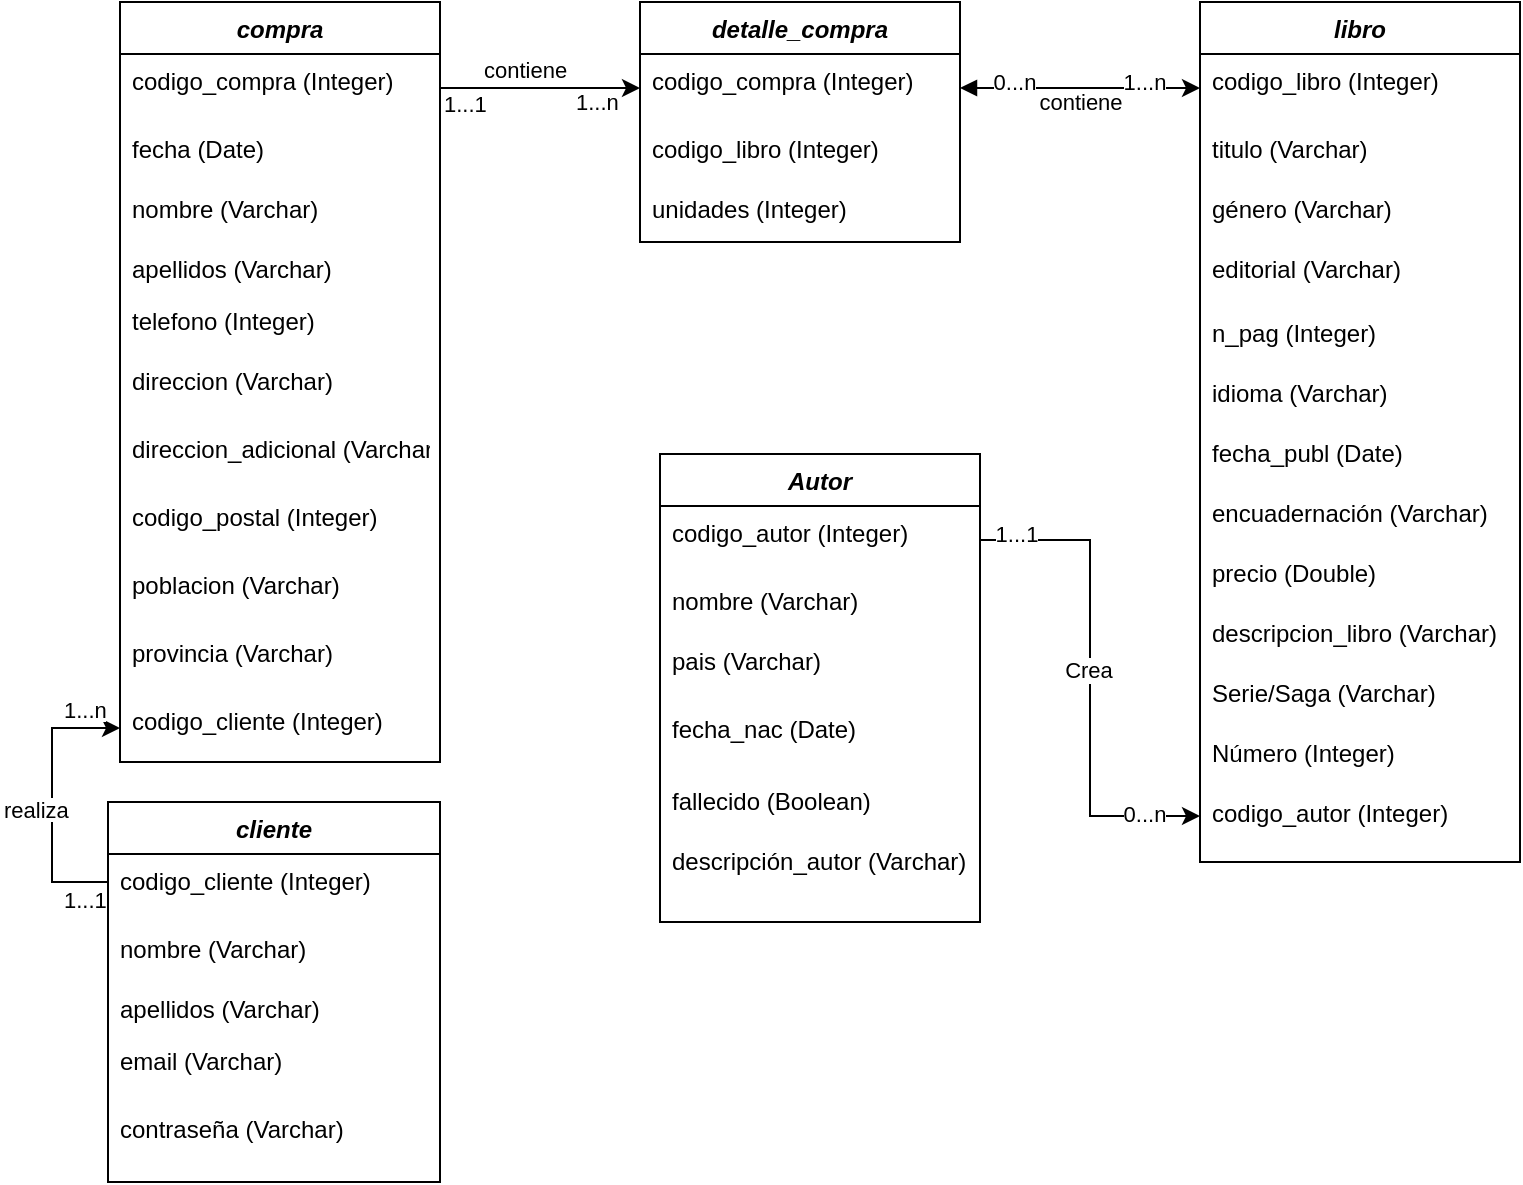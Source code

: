 <mxfile version="25.0.3">
  <diagram id="C5RBs43oDa-KdzZeNtuy" name="Page-1">
    <mxGraphModel dx="1434" dy="746" grid="1" gridSize="10" guides="1" tooltips="1" connect="1" arrows="1" fold="1" page="1" pageScale="1" pageWidth="827" pageHeight="1169" math="0" shadow="0">
      <root>
        <mxCell id="WIyWlLk6GJQsqaUBKTNV-0" />
        <mxCell id="WIyWlLk6GJQsqaUBKTNV-1" parent="WIyWlLk6GJQsqaUBKTNV-0" />
        <mxCell id="zkfFHV4jXpPFQw0GAbJ--0" value="Autor" style="swimlane;fontStyle=3;align=center;verticalAlign=top;childLayout=stackLayout;horizontal=1;startSize=26;horizontalStack=0;resizeParent=1;resizeLast=0;collapsible=1;marginBottom=0;rounded=0;shadow=0;strokeWidth=1;" parent="WIyWlLk6GJQsqaUBKTNV-1" vertex="1">
          <mxGeometry x="334" y="276" width="160" height="234" as="geometry">
            <mxRectangle x="230" y="140" width="160" height="26" as="alternateBounds" />
          </mxGeometry>
        </mxCell>
        <mxCell id="VNSZ5irNY33SPTw8y8ta-0" value="codigo_autor (Integer)" style="text;align=left;verticalAlign=top;spacingLeft=4;spacingRight=4;overflow=hidden;rotatable=0;points=[[0,0.5],[1,0.5]];portConstraint=eastwest;rounded=0;shadow=0;html=0;" parent="zkfFHV4jXpPFQw0GAbJ--0" vertex="1">
          <mxGeometry y="26" width="160" height="34" as="geometry" />
        </mxCell>
        <mxCell id="zkfFHV4jXpPFQw0GAbJ--1" value="nombre (Varchar)" style="text;align=left;verticalAlign=top;spacingLeft=4;spacingRight=4;overflow=hidden;rotatable=0;points=[[0,0.5],[1,0.5]];portConstraint=eastwest;" parent="zkfFHV4jXpPFQw0GAbJ--0" vertex="1">
          <mxGeometry y="60" width="160" height="30" as="geometry" />
        </mxCell>
        <mxCell id="zkfFHV4jXpPFQw0GAbJ--2" value="pais (Varchar)" style="text;align=left;verticalAlign=top;spacingLeft=4;spacingRight=4;overflow=hidden;rotatable=0;points=[[0,0.5],[1,0.5]];portConstraint=eastwest;rounded=0;shadow=0;html=0;" parent="zkfFHV4jXpPFQw0GAbJ--0" vertex="1">
          <mxGeometry y="90" width="160" height="34" as="geometry" />
        </mxCell>
        <mxCell id="zkfFHV4jXpPFQw0GAbJ--3" value="fecha_nac (Date)" style="text;align=left;verticalAlign=top;spacingLeft=4;spacingRight=4;overflow=hidden;rotatable=0;points=[[0,0.5],[1,0.5]];portConstraint=eastwest;rounded=0;shadow=0;html=0;" parent="zkfFHV4jXpPFQw0GAbJ--0" vertex="1">
          <mxGeometry y="124" width="160" height="36" as="geometry" />
        </mxCell>
        <mxCell id="kz65vo0l5KcIfRWjuICE-7" value="fallecido (Boolean)" style="text;align=left;verticalAlign=top;spacingLeft=4;spacingRight=4;overflow=hidden;rotatable=0;points=[[0,0.5],[1,0.5]];portConstraint=eastwest;" parent="zkfFHV4jXpPFQw0GAbJ--0" vertex="1">
          <mxGeometry y="160" width="160" height="30" as="geometry" />
        </mxCell>
        <mxCell id="kz65vo0l5KcIfRWjuICE-0" value="descripción_autor (Varchar)" style="text;align=left;verticalAlign=top;spacingLeft=4;spacingRight=4;overflow=hidden;rotatable=0;points=[[0,0.5],[1,0.5]];portConstraint=eastwest;rounded=0;shadow=0;html=0;" parent="zkfFHV4jXpPFQw0GAbJ--0" vertex="1">
          <mxGeometry y="190" width="160" height="36" as="geometry" />
        </mxCell>
        <mxCell id="VNSZ5irNY33SPTw8y8ta-4" value="libro" style="swimlane;fontStyle=3;align=center;verticalAlign=top;childLayout=stackLayout;horizontal=1;startSize=26;horizontalStack=0;resizeParent=1;resizeLast=0;collapsible=1;marginBottom=0;rounded=0;shadow=0;strokeWidth=1;" parent="WIyWlLk6GJQsqaUBKTNV-1" vertex="1">
          <mxGeometry x="604" y="50" width="160" height="430" as="geometry">
            <mxRectangle x="230" y="140" width="160" height="26" as="alternateBounds" />
          </mxGeometry>
        </mxCell>
        <mxCell id="VNSZ5irNY33SPTw8y8ta-5" value="codigo_libro (Integer)" style="text;align=left;verticalAlign=top;spacingLeft=4;spacingRight=4;overflow=hidden;rotatable=0;points=[[0,0.5],[1,0.5]];portConstraint=eastwest;rounded=0;shadow=0;html=0;" parent="VNSZ5irNY33SPTw8y8ta-4" vertex="1">
          <mxGeometry y="26" width="160" height="34" as="geometry" />
        </mxCell>
        <mxCell id="VNSZ5irNY33SPTw8y8ta-6" value="titulo (Varchar)" style="text;align=left;verticalAlign=top;spacingLeft=4;spacingRight=4;overflow=hidden;rotatable=0;points=[[0,0.5],[1,0.5]];portConstraint=eastwest;" parent="VNSZ5irNY33SPTw8y8ta-4" vertex="1">
          <mxGeometry y="60" width="160" height="30" as="geometry" />
        </mxCell>
        <mxCell id="kz65vo0l5KcIfRWjuICE-9" value="género (Varchar)" style="text;align=left;verticalAlign=top;spacingLeft=4;spacingRight=4;overflow=hidden;rotatable=0;points=[[0,0.5],[1,0.5]];portConstraint=eastwest;" parent="VNSZ5irNY33SPTw8y8ta-4" vertex="1">
          <mxGeometry y="90" width="160" height="30" as="geometry" />
        </mxCell>
        <mxCell id="3oTn6qUZTWGTE6qyYyfa-0" value="editorial (Varchar)" style="text;align=left;verticalAlign=top;spacingLeft=4;spacingRight=4;overflow=hidden;rotatable=0;points=[[0,0.5],[1,0.5]];portConstraint=eastwest;rounded=0;shadow=0;html=0;" parent="VNSZ5irNY33SPTw8y8ta-4" vertex="1">
          <mxGeometry y="120" width="160" height="32" as="geometry" />
        </mxCell>
        <mxCell id="3oTn6qUZTWGTE6qyYyfa-1" value="n_pag (Integer)" style="text;align=left;verticalAlign=top;spacingLeft=4;spacingRight=4;overflow=hidden;rotatable=0;points=[[0,0.5],[1,0.5]];portConstraint=eastwest;rounded=0;shadow=0;html=0;" parent="VNSZ5irNY33SPTw8y8ta-4" vertex="1">
          <mxGeometry y="152" width="160" height="30" as="geometry" />
        </mxCell>
        <mxCell id="kz65vo0l5KcIfRWjuICE-10" value="idioma (Varchar)" style="text;align=left;verticalAlign=top;spacingLeft=4;spacingRight=4;overflow=hidden;rotatable=0;points=[[0,0.5],[1,0.5]];portConstraint=eastwest;" parent="VNSZ5irNY33SPTw8y8ta-4" vertex="1">
          <mxGeometry y="182" width="160" height="30" as="geometry" />
        </mxCell>
        <mxCell id="3oTn6qUZTWGTE6qyYyfa-2" value="fecha_publ (Date)" style="text;align=left;verticalAlign=top;spacingLeft=4;spacingRight=4;overflow=hidden;rotatable=0;points=[[0,0.5],[1,0.5]];portConstraint=eastwest;rounded=0;shadow=0;html=0;" parent="VNSZ5irNY33SPTw8y8ta-4" vertex="1">
          <mxGeometry y="212" width="160" height="30" as="geometry" />
        </mxCell>
        <mxCell id="kz65vo0l5KcIfRWjuICE-11" value="encuadernación (Varchar)" style="text;align=left;verticalAlign=top;spacingLeft=4;spacingRight=4;overflow=hidden;rotatable=0;points=[[0,0.5],[1,0.5]];portConstraint=eastwest;rounded=0;shadow=0;html=0;" parent="VNSZ5irNY33SPTw8y8ta-4" vertex="1">
          <mxGeometry y="242" width="160" height="30" as="geometry" />
        </mxCell>
        <mxCell id="3oTn6qUZTWGTE6qyYyfa-3" value="precio (Double)" style="text;align=left;verticalAlign=top;spacingLeft=4;spacingRight=4;overflow=hidden;rotatable=0;points=[[0,0.5],[1,0.5]];portConstraint=eastwest;rounded=0;shadow=0;html=0;" parent="VNSZ5irNY33SPTw8y8ta-4" vertex="1">
          <mxGeometry y="272" width="160" height="30" as="geometry" />
        </mxCell>
        <mxCell id="kz65vo0l5KcIfRWjuICE-1" value="descripcion_libro (Varchar)" style="text;align=left;verticalAlign=top;spacingLeft=4;spacingRight=4;overflow=hidden;rotatable=0;points=[[0,0.5],[1,0.5]];portConstraint=eastwest;rounded=0;shadow=0;html=0;" parent="VNSZ5irNY33SPTw8y8ta-4" vertex="1">
          <mxGeometry y="302" width="160" height="30" as="geometry" />
        </mxCell>
        <mxCell id="kz65vo0l5KcIfRWjuICE-12" value="Serie/Saga (Varchar)" style="text;align=left;verticalAlign=top;spacingLeft=4;spacingRight=4;overflow=hidden;rotatable=0;points=[[0,0.5],[1,0.5]];portConstraint=eastwest;rounded=0;shadow=0;html=0;" parent="VNSZ5irNY33SPTw8y8ta-4" vertex="1">
          <mxGeometry y="332" width="160" height="30" as="geometry" />
        </mxCell>
        <mxCell id="kz65vo0l5KcIfRWjuICE-13" value="Número (Integer)" style="text;align=left;verticalAlign=top;spacingLeft=4;spacingRight=4;overflow=hidden;rotatable=0;points=[[0,0.5],[1,0.5]];portConstraint=eastwest;rounded=0;shadow=0;html=0;" parent="VNSZ5irNY33SPTw8y8ta-4" vertex="1">
          <mxGeometry y="362" width="160" height="30" as="geometry" />
        </mxCell>
        <mxCell id="A4pYXXPDgLmEFcXlJmrX-0" value="codigo_autor (Integer)" style="text;align=left;verticalAlign=top;spacingLeft=4;spacingRight=4;overflow=hidden;rotatable=0;points=[[0,0.5],[1,0.5]];portConstraint=eastwest;rounded=0;shadow=0;html=0;" parent="VNSZ5irNY33SPTw8y8ta-4" vertex="1">
          <mxGeometry y="392" width="160" height="30" as="geometry" />
        </mxCell>
        <mxCell id="3oTn6qUZTWGTE6qyYyfa-4" style="edgeStyle=orthogonalEdgeStyle;rounded=0;orthogonalLoop=1;jettySize=auto;html=1;exitX=1;exitY=0.5;exitDx=0;exitDy=0;entryX=0;entryY=0.5;entryDx=0;entryDy=0;" parent="WIyWlLk6GJQsqaUBKTNV-1" source="VNSZ5irNY33SPTw8y8ta-0" target="A4pYXXPDgLmEFcXlJmrX-0" edge="1">
          <mxGeometry relative="1" as="geometry" />
        </mxCell>
        <mxCell id="3oTn6qUZTWGTE6qyYyfa-5" value="1...1" style="edgeLabel;html=1;align=center;verticalAlign=middle;resizable=0;points=[];" parent="3oTn6qUZTWGTE6qyYyfa-4" vertex="1" connectable="0">
          <mxGeometry x="-0.816" y="3" relative="1" as="geometry">
            <mxPoint x="-5" as="offset" />
          </mxGeometry>
        </mxCell>
        <mxCell id="3oTn6qUZTWGTE6qyYyfa-6" value="0...n" style="edgeLabel;html=1;align=center;verticalAlign=middle;resizable=0;points=[];" parent="3oTn6qUZTWGTE6qyYyfa-4" vertex="1" connectable="0">
          <mxGeometry x="0.845" y="1" relative="1" as="geometry">
            <mxPoint x="-9" as="offset" />
          </mxGeometry>
        </mxCell>
        <mxCell id="3oTn6qUZTWGTE6qyYyfa-7" value="Crea" style="edgeLabel;html=1;align=center;verticalAlign=middle;resizable=0;points=[];" parent="3oTn6qUZTWGTE6qyYyfa-4" vertex="1" connectable="0">
          <mxGeometry x="-0.032" y="-1" relative="1" as="geometry">
            <mxPoint as="offset" />
          </mxGeometry>
        </mxCell>
        <mxCell id="OvKkWTJabvyQa8LYLpKC-0" value="compra" style="swimlane;fontStyle=3;align=center;verticalAlign=top;childLayout=stackLayout;horizontal=1;startSize=26;horizontalStack=0;resizeParent=1;resizeLast=0;collapsible=1;marginBottom=0;rounded=0;shadow=0;strokeWidth=1;" parent="WIyWlLk6GJQsqaUBKTNV-1" vertex="1">
          <mxGeometry x="64" y="50" width="160" height="380" as="geometry">
            <mxRectangle x="230" y="140" width="160" height="26" as="alternateBounds" />
          </mxGeometry>
        </mxCell>
        <mxCell id="OvKkWTJabvyQa8LYLpKC-1" value="codigo_compra (Integer)" style="text;align=left;verticalAlign=top;spacingLeft=4;spacingRight=4;overflow=hidden;rotatable=0;points=[[0,0.5],[1,0.5]];portConstraint=eastwest;rounded=0;shadow=0;html=0;" parent="OvKkWTJabvyQa8LYLpKC-0" vertex="1">
          <mxGeometry y="26" width="160" height="34" as="geometry" />
        </mxCell>
        <mxCell id="hulUwAE9irs-sF135i7d-5" value="fecha (Date)" style="text;align=left;verticalAlign=top;spacingLeft=4;spacingRight=4;overflow=hidden;rotatable=0;points=[[0,0.5],[1,0.5]];portConstraint=eastwest;rounded=0;shadow=0;html=0;" vertex="1" parent="OvKkWTJabvyQa8LYLpKC-0">
          <mxGeometry y="60" width="160" height="30" as="geometry" />
        </mxCell>
        <mxCell id="hulUwAE9irs-sF135i7d-6" value="nombre (Varchar)" style="text;align=left;verticalAlign=top;spacingLeft=4;spacingRight=4;overflow=hidden;rotatable=0;points=[[0,0.5],[1,0.5]];portConstraint=eastwest;" vertex="1" parent="OvKkWTJabvyQa8LYLpKC-0">
          <mxGeometry y="90" width="160" height="30" as="geometry" />
        </mxCell>
        <mxCell id="hulUwAE9irs-sF135i7d-7" value="apellidos (Varchar)" style="text;align=left;verticalAlign=top;spacingLeft=4;spacingRight=4;overflow=hidden;rotatable=0;points=[[0,0.5],[1,0.5]];portConstraint=eastwest;rounded=0;shadow=0;html=0;" vertex="1" parent="OvKkWTJabvyQa8LYLpKC-0">
          <mxGeometry y="120" width="160" height="26" as="geometry" />
        </mxCell>
        <mxCell id="-qfqY6kaumzANHEJSGHj-8" value="telefono (Integer)" style="text;align=left;verticalAlign=top;spacingLeft=4;spacingRight=4;overflow=hidden;rotatable=0;points=[[0,0.5],[1,0.5]];portConstraint=eastwest;rounded=0;shadow=0;html=0;" parent="OvKkWTJabvyQa8LYLpKC-0" vertex="1">
          <mxGeometry y="146" width="160" height="30" as="geometry" />
        </mxCell>
        <mxCell id="-qfqY6kaumzANHEJSGHj-12" value="direccion (Varchar)" style="text;align=left;verticalAlign=top;spacingLeft=4;spacingRight=4;overflow=hidden;rotatable=0;points=[[0,0.5],[1,0.5]];portConstraint=eastwest;rounded=0;shadow=0;html=0;" parent="OvKkWTJabvyQa8LYLpKC-0" vertex="1">
          <mxGeometry y="176" width="160" height="34" as="geometry" />
        </mxCell>
        <mxCell id="-qfqY6kaumzANHEJSGHj-11" value="direccion_adicional (Varchar)" style="text;align=left;verticalAlign=top;spacingLeft=4;spacingRight=4;overflow=hidden;rotatable=0;points=[[0,0.5],[1,0.5]];portConstraint=eastwest;rounded=0;shadow=0;html=0;" parent="OvKkWTJabvyQa8LYLpKC-0" vertex="1">
          <mxGeometry y="210" width="160" height="34" as="geometry" />
        </mxCell>
        <mxCell id="-qfqY6kaumzANHEJSGHj-14" value="codigo_postal (Integer)" style="text;align=left;verticalAlign=top;spacingLeft=4;spacingRight=4;overflow=hidden;rotatable=0;points=[[0,0.5],[1,0.5]];portConstraint=eastwest;rounded=0;shadow=0;html=0;" parent="OvKkWTJabvyQa8LYLpKC-0" vertex="1">
          <mxGeometry y="244" width="160" height="34" as="geometry" />
        </mxCell>
        <mxCell id="-qfqY6kaumzANHEJSGHj-15" value="poblacion (Varchar)" style="text;align=left;verticalAlign=top;spacingLeft=4;spacingRight=4;overflow=hidden;rotatable=0;points=[[0,0.5],[1,0.5]];portConstraint=eastwest;rounded=0;shadow=0;html=0;" parent="OvKkWTJabvyQa8LYLpKC-0" vertex="1">
          <mxGeometry y="278" width="160" height="34" as="geometry" />
        </mxCell>
        <mxCell id="-qfqY6kaumzANHEJSGHj-13" value="provincia (Varchar)" style="text;align=left;verticalAlign=top;spacingLeft=4;spacingRight=4;overflow=hidden;rotatable=0;points=[[0,0.5],[1,0.5]];portConstraint=eastwest;rounded=0;shadow=0;html=0;" parent="OvKkWTJabvyQa8LYLpKC-0" vertex="1">
          <mxGeometry y="312" width="160" height="34" as="geometry" />
        </mxCell>
        <mxCell id="-qfqY6kaumzANHEJSGHj-3" value="codigo_cliente (Integer)" style="text;align=left;verticalAlign=top;spacingLeft=4;spacingRight=4;overflow=hidden;rotatable=0;points=[[0,0.5],[1,0.5]];portConstraint=eastwest;" parent="OvKkWTJabvyQa8LYLpKC-0" vertex="1">
          <mxGeometry y="346" width="160" height="34" as="geometry" />
        </mxCell>
        <mxCell id="OvKkWTJabvyQa8LYLpKC-8" value="contiene" style="edgeStyle=orthogonalEdgeStyle;rounded=0;orthogonalLoop=1;jettySize=auto;html=1;entryX=0;entryY=0.5;entryDx=0;entryDy=0;exitX=1;exitY=0.5;exitDx=0;exitDy=0;startArrow=block;startFill=1;" parent="WIyWlLk6GJQsqaUBKTNV-1" source="IYhdHIlaN7NaVIKQnNFu-1" target="VNSZ5irNY33SPTw8y8ta-5" edge="1">
          <mxGeometry y="-7" relative="1" as="geometry">
            <mxPoint x="474" y="93" as="sourcePoint" />
            <mxPoint x="593.52" y="93" as="targetPoint" />
            <Array as="points" />
            <mxPoint as="offset" />
          </mxGeometry>
        </mxCell>
        <mxCell id="OvKkWTJabvyQa8LYLpKC-9" value="1...n" style="edgeLabel;html=1;align=center;verticalAlign=middle;resizable=0;points=[];" parent="WIyWlLk6GJQsqaUBKTNV-1" vertex="1" connectable="0">
          <mxGeometry x="584" y="270" as="geometry">
            <mxPoint x="-8" y="-180" as="offset" />
          </mxGeometry>
        </mxCell>
        <mxCell id="OvKkWTJabvyQa8LYLpKC-11" value="0...n" style="edgeLabel;html=1;align=center;verticalAlign=middle;resizable=0;points=[];" parent="WIyWlLk6GJQsqaUBKTNV-1" vertex="1" connectable="0">
          <mxGeometry x="554" y="426" as="geometry">
            <mxPoint x="-43" y="-336" as="offset" />
          </mxGeometry>
        </mxCell>
        <mxCell id="IYhdHIlaN7NaVIKQnNFu-0" value="detalle_compra" style="swimlane;fontStyle=3;align=center;verticalAlign=top;childLayout=stackLayout;horizontal=1;startSize=26;horizontalStack=0;resizeParent=1;resizeLast=0;collapsible=1;marginBottom=0;rounded=0;shadow=0;strokeWidth=1;" parent="WIyWlLk6GJQsqaUBKTNV-1" vertex="1">
          <mxGeometry x="324" y="50" width="160" height="120" as="geometry">
            <mxRectangle x="230" y="140" width="160" height="26" as="alternateBounds" />
          </mxGeometry>
        </mxCell>
        <mxCell id="IYhdHIlaN7NaVIKQnNFu-1" value="codigo_compra (Integer)" style="text;align=left;verticalAlign=top;spacingLeft=4;spacingRight=4;overflow=hidden;rotatable=0;points=[[0,0.5],[1,0.5]];portConstraint=eastwest;rounded=0;shadow=0;html=0;" parent="IYhdHIlaN7NaVIKQnNFu-0" vertex="1">
          <mxGeometry y="26" width="160" height="34" as="geometry" />
        </mxCell>
        <mxCell id="IYhdHIlaN7NaVIKQnNFu-2" value="codigo_libro (Integer)" style="text;align=left;verticalAlign=top;spacingLeft=4;spacingRight=4;overflow=hidden;rotatable=0;points=[[0,0.5],[1,0.5]];portConstraint=eastwest;" parent="IYhdHIlaN7NaVIKQnNFu-0" vertex="1">
          <mxGeometry y="60" width="160" height="30" as="geometry" />
        </mxCell>
        <mxCell id="IYhdHIlaN7NaVIKQnNFu-3" value="unidades (Integer)" style="text;align=left;verticalAlign=top;spacingLeft=4;spacingRight=4;overflow=hidden;rotatable=0;points=[[0,0.5],[1,0.5]];portConstraint=eastwest;" parent="IYhdHIlaN7NaVIKQnNFu-0" vertex="1">
          <mxGeometry y="90" width="160" height="30" as="geometry" />
        </mxCell>
        <mxCell id="IYhdHIlaN7NaVIKQnNFu-7" value="&lt;div style=&quot;text-align: center;&quot;&gt;&lt;span style=&quot;font-size: 11px; text-wrap: nowrap; background-color: rgb(255, 255, 255);&quot;&gt;contiene&lt;/span&gt;&lt;/div&gt;" style="text;whiteSpace=wrap;html=1;" parent="WIyWlLk6GJQsqaUBKTNV-1" vertex="1">
          <mxGeometry x="244" y="70" width="30" height="40" as="geometry" />
        </mxCell>
        <mxCell id="IYhdHIlaN7NaVIKQnNFu-10" value="&lt;span style=&quot;color: rgb(0, 0, 0); font-family: Helvetica; font-size: 11px; font-style: normal; font-variant-ligatures: normal; font-variant-caps: normal; font-weight: 400; letter-spacing: normal; orphans: 2; text-align: center; text-indent: 0px; text-transform: none; widows: 2; word-spacing: 0px; -webkit-text-stroke-width: 0px; white-space: nowrap; background-color: rgb(255, 255, 255); text-decoration-thickness: initial; text-decoration-style: initial; text-decoration-color: initial; display: inline !important; float: none;&quot;&gt;1...1&lt;/span&gt;" style="text;whiteSpace=wrap;html=1;strokeWidth=2;" parent="WIyWlLk6GJQsqaUBKTNV-1" vertex="1">
          <mxGeometry x="224" y="87" width="30" height="40" as="geometry" />
        </mxCell>
        <mxCell id="IYhdHIlaN7NaVIKQnNFu-21" value="" style="endArrow=classic;html=1;rounded=0;entryX=1;entryY=0.5;entryDx=0;entryDy=0;" parent="WIyWlLk6GJQsqaUBKTNV-1" target="IYhdHIlaN7NaVIKQnNFu-1" edge="1">
          <mxGeometry width="50" height="50" relative="1" as="geometry">
            <mxPoint x="484" y="93" as="sourcePoint" />
            <mxPoint x="474" y="140" as="targetPoint" />
            <Array as="points" />
          </mxGeometry>
        </mxCell>
        <mxCell id="IYhdHIlaN7NaVIKQnNFu-23" style="edgeStyle=orthogonalEdgeStyle;rounded=0;orthogonalLoop=1;jettySize=auto;html=1;exitX=1;exitY=0.5;exitDx=0;exitDy=0;entryX=0;entryY=0.5;entryDx=0;entryDy=0;" parent="WIyWlLk6GJQsqaUBKTNV-1" source="OvKkWTJabvyQa8LYLpKC-1" target="IYhdHIlaN7NaVIKQnNFu-1" edge="1">
          <mxGeometry relative="1" as="geometry">
            <mxPoint x="254" y="90" as="targetPoint" />
            <Array as="points">
              <mxPoint x="264" y="93" />
              <mxPoint x="264" y="93" />
            </Array>
          </mxGeometry>
        </mxCell>
        <mxCell id="IYhdHIlaN7NaVIKQnNFu-26" value="&lt;span style=&quot;color: rgb(0, 0, 0); font-family: Helvetica; font-size: 11px; font-style: normal; font-variant-ligatures: normal; font-variant-caps: normal; font-weight: 400; letter-spacing: normal; orphans: 2; text-align: center; text-indent: 0px; text-transform: none; widows: 2; word-spacing: 0px; -webkit-text-stroke-width: 0px; white-space: nowrap; background-color: rgb(255, 255, 255); text-decoration-thickness: initial; text-decoration-style: initial; text-decoration-color: initial; display: inline !important; float: none;&quot;&gt;1...n&lt;/span&gt;" style="text;whiteSpace=wrap;html=1;" parent="WIyWlLk6GJQsqaUBKTNV-1" vertex="1">
          <mxGeometry x="290" y="86" width="30" height="40" as="geometry" />
        </mxCell>
        <mxCell id="-qfqY6kaumzANHEJSGHj-1" value="cliente" style="swimlane;fontStyle=3;align=center;verticalAlign=top;childLayout=stackLayout;horizontal=1;startSize=26;horizontalStack=0;resizeParent=1;resizeLast=0;collapsible=1;marginBottom=0;rounded=0;shadow=0;strokeWidth=1;" parent="WIyWlLk6GJQsqaUBKTNV-1" vertex="1">
          <mxGeometry x="58" y="450" width="166" height="190" as="geometry">
            <mxRectangle x="230" y="140" width="160" height="26" as="alternateBounds" />
          </mxGeometry>
        </mxCell>
        <mxCell id="-qfqY6kaumzANHEJSGHj-2" value="codigo_cliente (Integer)" style="text;align=left;verticalAlign=top;spacingLeft=4;spacingRight=4;overflow=hidden;rotatable=0;points=[[0,0.5],[1,0.5]];portConstraint=eastwest;rounded=0;shadow=0;html=0;" parent="-qfqY6kaumzANHEJSGHj-1" vertex="1">
          <mxGeometry y="26" width="166" height="34" as="geometry" />
        </mxCell>
        <mxCell id="-qfqY6kaumzANHEJSGHj-6" value="nombre (Varchar)" style="text;align=left;verticalAlign=top;spacingLeft=4;spacingRight=4;overflow=hidden;rotatable=0;points=[[0,0.5],[1,0.5]];portConstraint=eastwest;" parent="-qfqY6kaumzANHEJSGHj-1" vertex="1">
          <mxGeometry y="60" width="166" height="30" as="geometry" />
        </mxCell>
        <mxCell id="-qfqY6kaumzANHEJSGHj-10" value="apellidos (Varchar)" style="text;align=left;verticalAlign=top;spacingLeft=4;spacingRight=4;overflow=hidden;rotatable=0;points=[[0,0.5],[1,0.5]];portConstraint=eastwest;rounded=0;shadow=0;html=0;" parent="-qfqY6kaumzANHEJSGHj-1" vertex="1">
          <mxGeometry y="90" width="166" height="26" as="geometry" />
        </mxCell>
        <mxCell id="-qfqY6kaumzANHEJSGHj-9" value="email (Varchar)" style="text;align=left;verticalAlign=top;spacingLeft=4;spacingRight=4;overflow=hidden;rotatable=0;points=[[0,0.5],[1,0.5]];portConstraint=eastwest;" parent="-qfqY6kaumzANHEJSGHj-1" vertex="1">
          <mxGeometry y="116" width="166" height="34" as="geometry" />
        </mxCell>
        <mxCell id="hulUwAE9irs-sF135i7d-4" value="contraseña (Varchar)" style="text;align=left;verticalAlign=top;spacingLeft=4;spacingRight=4;overflow=hidden;rotatable=0;points=[[0,0.5],[1,0.5]];portConstraint=eastwest;" vertex="1" parent="-qfqY6kaumzANHEJSGHj-1">
          <mxGeometry y="150" width="166" height="30" as="geometry" />
        </mxCell>
        <mxCell id="-qfqY6kaumzANHEJSGHj-16" style="edgeStyle=orthogonalEdgeStyle;rounded=0;orthogonalLoop=1;jettySize=auto;html=1;entryX=0;entryY=0.5;entryDx=0;entryDy=0;" parent="WIyWlLk6GJQsqaUBKTNV-1" source="-qfqY6kaumzANHEJSGHj-2" target="-qfqY6kaumzANHEJSGHj-3" edge="1">
          <mxGeometry relative="1" as="geometry">
            <Array as="points">
              <mxPoint x="30" y="490" />
              <mxPoint x="30" y="413" />
            </Array>
          </mxGeometry>
        </mxCell>
        <mxCell id="-qfqY6kaumzANHEJSGHj-17" value="&lt;span style=&quot;color: rgb(0, 0, 0); font-family: Helvetica; font-size: 11px; font-style: normal; font-variant-ligatures: normal; font-variant-caps: normal; font-weight: 400; letter-spacing: normal; orphans: 2; text-align: center; text-indent: 0px; text-transform: none; widows: 2; word-spacing: 0px; -webkit-text-stroke-width: 0px; white-space: nowrap; background-color: rgb(255, 255, 255); text-decoration-thickness: initial; text-decoration-style: initial; text-decoration-color: initial; display: inline !important; float: none;&quot;&gt;1...1&lt;/span&gt;" style="text;whiteSpace=wrap;html=1;strokeWidth=2;" parent="WIyWlLk6GJQsqaUBKTNV-1" vertex="1">
          <mxGeometry x="34" y="485" width="30" height="25" as="geometry" />
        </mxCell>
        <mxCell id="-qfqY6kaumzANHEJSGHj-18" value="&lt;span style=&quot;color: rgb(0, 0, 0); font-family: Helvetica; font-size: 11px; font-style: normal; font-variant-ligatures: normal; font-variant-caps: normal; font-weight: 400; letter-spacing: normal; orphans: 2; text-align: center; text-indent: 0px; text-transform: none; widows: 2; word-spacing: 0px; -webkit-text-stroke-width: 0px; white-space: nowrap; background-color: rgb(255, 255, 255); text-decoration-thickness: initial; text-decoration-style: initial; text-decoration-color: initial; display: inline !important; float: none;&quot;&gt;1...n&lt;/span&gt;" style="text;whiteSpace=wrap;html=1;" parent="WIyWlLk6GJQsqaUBKTNV-1" vertex="1">
          <mxGeometry x="34" y="390" width="30" height="27" as="geometry" />
        </mxCell>
        <mxCell id="-qfqY6kaumzANHEJSGHj-19" value="&lt;div style=&quot;text-align: center;&quot;&gt;&lt;span style=&quot;font-size: 11px; text-wrap: nowrap; background-color: rgb(255, 255, 255);&quot;&gt;realiza&lt;/span&gt;&lt;/div&gt;" style="text;whiteSpace=wrap;html=1;" parent="WIyWlLk6GJQsqaUBKTNV-1" vertex="1">
          <mxGeometry x="4" y="440" width="30" height="40" as="geometry" />
        </mxCell>
      </root>
    </mxGraphModel>
  </diagram>
</mxfile>
